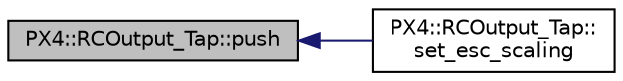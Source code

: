 digraph "PX4::RCOutput_Tap::push"
{
 // INTERACTIVE_SVG=YES
  edge [fontname="Helvetica",fontsize="10",labelfontname="Helvetica",labelfontsize="10"];
  node [fontname="Helvetica",fontsize="10",shape=record];
  rankdir="LR";
  Node1 [label="PX4::RCOutput_Tap::push",height=0.2,width=0.4,color="black", fillcolor="grey75", style="filled", fontcolor="black"];
  Node1 -> Node2 [dir="back",color="midnightblue",fontsize="10",style="solid",fontname="Helvetica"];
  Node2 [label="PX4::RCOutput_Tap::\lset_esc_scaling",height=0.2,width=0.4,color="black", fillcolor="white", style="filled",URL="$classPX4_1_1RCOutput__Tap.html#a6f19e298b3ee54b4bf62c7d0ee23646e"];
}
